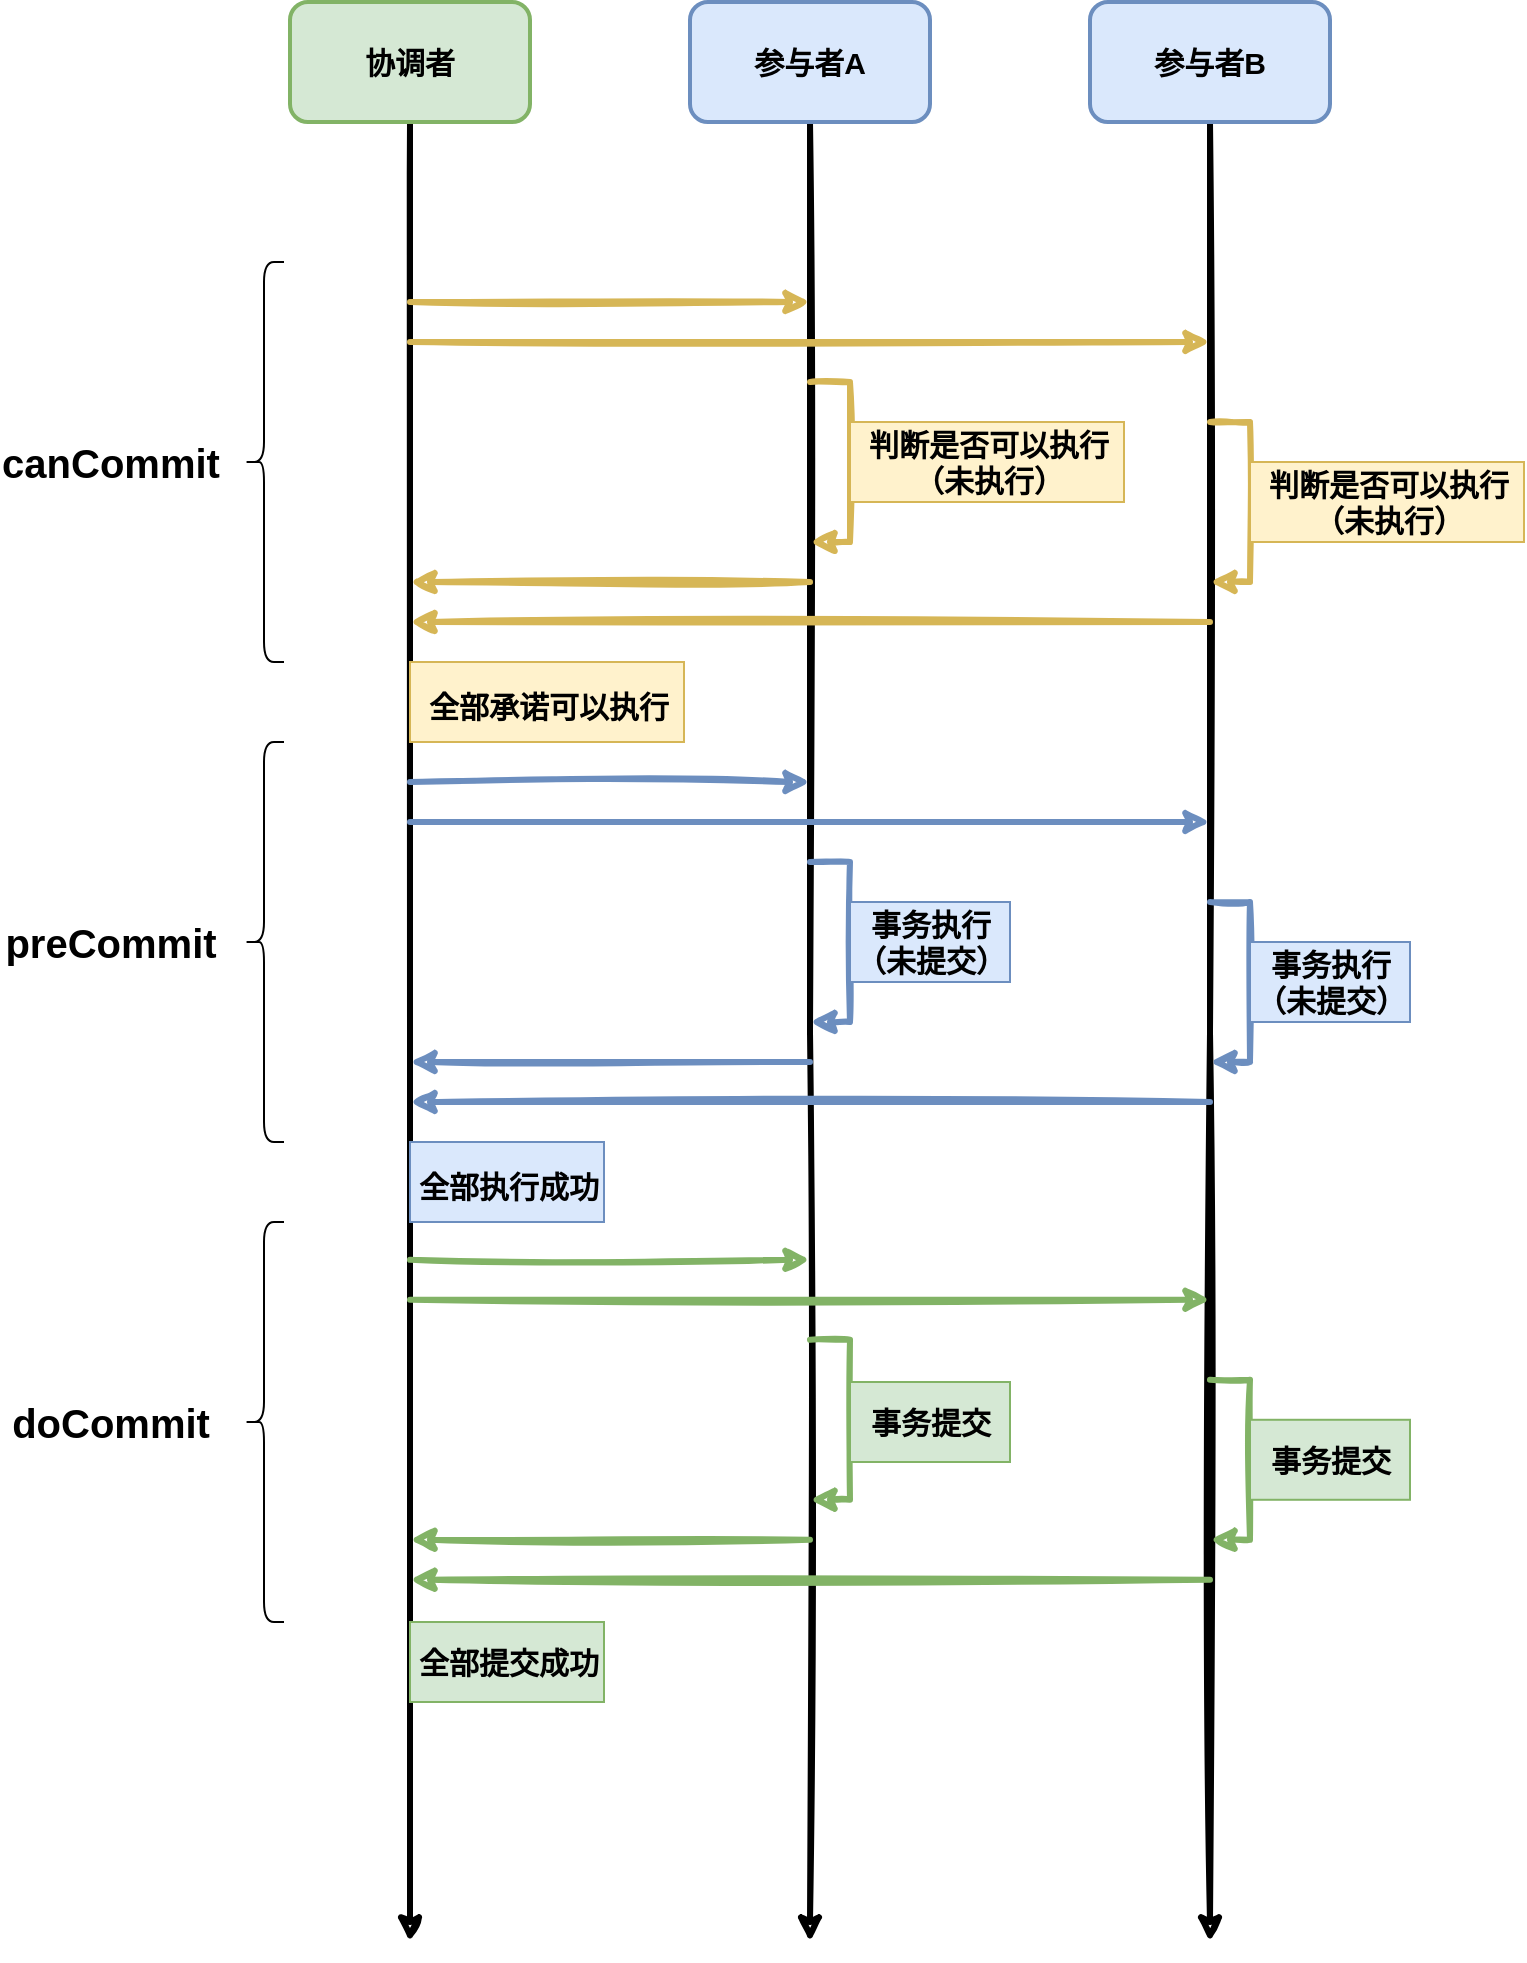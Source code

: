 <mxfile version="20.6.0" type="github">
  <diagram id="_Vs_0Y8FpCrknEBkXIEZ" name="第 1 页">
    <mxGraphModel dx="1577" dy="890" grid="1" gridSize="10" guides="1" tooltips="1" connect="1" arrows="1" fold="1" page="1" pageScale="1" pageWidth="827" pageHeight="1169" math="0" shadow="0">
      <root>
        <mxCell id="0" />
        <mxCell id="1" parent="0" />
        <mxCell id="BWcsRzhBrhYCPuVQW7_F-1" style="edgeStyle=orthogonalEdgeStyle;rounded=0;orthogonalLoop=1;jettySize=auto;html=1;fontSize=15;strokeWidth=3;sketch=1;" edge="1" parent="1" source="BWcsRzhBrhYCPuVQW7_F-2">
          <mxGeometry relative="1" as="geometry">
            <mxPoint x="223" y="1000" as="targetPoint" />
          </mxGeometry>
        </mxCell>
        <mxCell id="BWcsRzhBrhYCPuVQW7_F-2" value="协调者" style="rounded=1;whiteSpace=wrap;html=1;strokeWidth=2;fillWeight=4;hachureGap=8;hachureAngle=45;fillColor=#d5e8d4;sketch=0;strokeColor=#82b366;fontSize=15;fontStyle=1" vertex="1" parent="1">
          <mxGeometry x="163" y="30" width="120" height="60" as="geometry" />
        </mxCell>
        <mxCell id="BWcsRzhBrhYCPuVQW7_F-3" style="edgeStyle=orthogonalEdgeStyle;rounded=0;orthogonalLoop=1;jettySize=auto;html=1;fontSize=15;strokeWidth=3;sketch=1;" edge="1" parent="1" source="BWcsRzhBrhYCPuVQW7_F-4">
          <mxGeometry relative="1" as="geometry">
            <mxPoint x="423" y="1000" as="targetPoint" />
          </mxGeometry>
        </mxCell>
        <mxCell id="BWcsRzhBrhYCPuVQW7_F-4" value="参与者A" style="rounded=1;whiteSpace=wrap;html=1;strokeWidth=2;fillWeight=4;hachureGap=8;hachureAngle=45;fillColor=#dae8fc;sketch=0;strokeColor=#6c8ebf;fontSize=15;fontStyle=1" vertex="1" parent="1">
          <mxGeometry x="363" y="30" width="120" height="60" as="geometry" />
        </mxCell>
        <mxCell id="BWcsRzhBrhYCPuVQW7_F-5" style="edgeStyle=orthogonalEdgeStyle;rounded=0;orthogonalLoop=1;jettySize=auto;html=1;fontSize=15;strokeWidth=3;sketch=1;" edge="1" parent="1" source="BWcsRzhBrhYCPuVQW7_F-6">
          <mxGeometry relative="1" as="geometry">
            <mxPoint x="623" y="1000" as="targetPoint" />
          </mxGeometry>
        </mxCell>
        <mxCell id="BWcsRzhBrhYCPuVQW7_F-6" value="参与者B" style="rounded=1;whiteSpace=wrap;html=1;strokeWidth=2;fillWeight=4;hachureGap=8;hachureAngle=45;fillColor=#dae8fc;sketch=0;strokeColor=#6c8ebf;fontSize=15;fontStyle=1" vertex="1" parent="1">
          <mxGeometry x="563" y="30" width="120" height="60" as="geometry" />
        </mxCell>
        <mxCell id="BWcsRzhBrhYCPuVQW7_F-7" value="" style="endArrow=classic;html=1;rounded=0;sketch=1;strokeWidth=3;fontSize=14;fillColor=#fff2cc;strokeColor=#d6b656;" edge="1" parent="1">
          <mxGeometry width="50" height="50" relative="1" as="geometry">
            <mxPoint x="223.0" y="180.0" as="sourcePoint" />
            <mxPoint x="423.0" y="180.0" as="targetPoint" />
          </mxGeometry>
        </mxCell>
        <mxCell id="BWcsRzhBrhYCPuVQW7_F-8" value="" style="endArrow=classic;html=1;rounded=0;sketch=1;strokeWidth=3;fontSize=15;fillColor=#fff2cc;strokeColor=#d6b656;" edge="1" parent="1">
          <mxGeometry width="50" height="50" relative="1" as="geometry">
            <mxPoint x="423.0" y="320.0" as="sourcePoint" />
            <mxPoint x="223.0" y="320.0" as="targetPoint" />
          </mxGeometry>
        </mxCell>
        <mxCell id="BWcsRzhBrhYCPuVQW7_F-9" value="" style="endArrow=classic;html=1;rounded=0;sketch=1;strokeWidth=3;fontSize=14;fillColor=#fff2cc;strokeColor=#d6b656;" edge="1" parent="1">
          <mxGeometry width="50" height="50" relative="1" as="geometry">
            <mxPoint x="423" y="220.0" as="sourcePoint" />
            <mxPoint x="423" y="300" as="targetPoint" />
            <Array as="points">
              <mxPoint x="443" y="220" />
              <mxPoint x="443" y="300" />
            </Array>
          </mxGeometry>
        </mxCell>
        <mxCell id="BWcsRzhBrhYCPuVQW7_F-10" value="" style="endArrow=classic;html=1;rounded=0;sketch=1;strokeWidth=3;fontSize=14;fillColor=#fff2cc;strokeColor=#d6b656;" edge="1" parent="1">
          <mxGeometry width="50" height="50" relative="1" as="geometry">
            <mxPoint x="223" y="200.0" as="sourcePoint" />
            <mxPoint x="623" y="200" as="targetPoint" />
          </mxGeometry>
        </mxCell>
        <mxCell id="BWcsRzhBrhYCPuVQW7_F-11" value="" style="endArrow=classic;html=1;rounded=0;sketch=1;strokeWidth=3;fontSize=15;fillColor=#fff2cc;strokeColor=#d6b656;" edge="1" parent="1">
          <mxGeometry width="50" height="50" relative="1" as="geometry">
            <mxPoint x="623" y="340" as="sourcePoint" />
            <mxPoint x="223" y="340.0" as="targetPoint" />
          </mxGeometry>
        </mxCell>
        <mxCell id="BWcsRzhBrhYCPuVQW7_F-12" value="" style="endArrow=classic;html=1;rounded=0;sketch=1;strokeWidth=3;fontSize=14;fillColor=#fff2cc;strokeColor=#d6b656;" edge="1" parent="1">
          <mxGeometry width="50" height="50" relative="1" as="geometry">
            <mxPoint x="623" y="240.0" as="sourcePoint" />
            <mxPoint x="623" y="320" as="targetPoint" />
            <Array as="points">
              <mxPoint x="643" y="240" />
              <mxPoint x="643" y="320" />
            </Array>
          </mxGeometry>
        </mxCell>
        <mxCell id="BWcsRzhBrhYCPuVQW7_F-13" value="" style="endArrow=classic;html=1;rounded=0;sketch=1;strokeWidth=3;fontSize=14;fillColor=#d5e8d4;strokeColor=#82b366;" edge="1" parent="1">
          <mxGeometry width="50" height="50" relative="1" as="geometry">
            <mxPoint x="223" y="658.89" as="sourcePoint" />
            <mxPoint x="423" y="658.89" as="targetPoint" />
          </mxGeometry>
        </mxCell>
        <mxCell id="BWcsRzhBrhYCPuVQW7_F-14" value="" style="endArrow=classic;html=1;rounded=0;sketch=1;strokeWidth=3;fontSize=15;fillColor=#d5e8d4;strokeColor=#82b366;" edge="1" parent="1">
          <mxGeometry width="50" height="50" relative="1" as="geometry">
            <mxPoint x="423" y="798.89" as="sourcePoint" />
            <mxPoint x="223" y="798.89" as="targetPoint" />
          </mxGeometry>
        </mxCell>
        <mxCell id="BWcsRzhBrhYCPuVQW7_F-15" value="" style="endArrow=classic;html=1;rounded=0;sketch=1;strokeWidth=3;fontSize=14;fillColor=#d5e8d4;strokeColor=#82b366;" edge="1" parent="1">
          <mxGeometry width="50" height="50" relative="1" as="geometry">
            <mxPoint x="423" y="698.89" as="sourcePoint" />
            <mxPoint x="423" y="778.89" as="targetPoint" />
            <Array as="points">
              <mxPoint x="443" y="698.89" />
              <mxPoint x="443" y="778.89" />
            </Array>
          </mxGeometry>
        </mxCell>
        <mxCell id="BWcsRzhBrhYCPuVQW7_F-16" value="" style="endArrow=classic;html=1;rounded=0;sketch=1;strokeWidth=3;fontSize=14;fillColor=#d5e8d4;strokeColor=#82b366;" edge="1" parent="1">
          <mxGeometry width="50" height="50" relative="1" as="geometry">
            <mxPoint x="223" y="678.89" as="sourcePoint" />
            <mxPoint x="623" y="678.89" as="targetPoint" />
          </mxGeometry>
        </mxCell>
        <mxCell id="BWcsRzhBrhYCPuVQW7_F-17" value="" style="endArrow=classic;html=1;rounded=0;sketch=1;strokeWidth=3;fontSize=15;fillColor=#d5e8d4;strokeColor=#82b366;" edge="1" parent="1">
          <mxGeometry width="50" height="50" relative="1" as="geometry">
            <mxPoint x="623" y="818.89" as="sourcePoint" />
            <mxPoint x="223" y="818.89" as="targetPoint" />
          </mxGeometry>
        </mxCell>
        <mxCell id="BWcsRzhBrhYCPuVQW7_F-18" value="" style="endArrow=classic;html=1;rounded=0;sketch=1;strokeWidth=3;fontSize=14;fillColor=#d5e8d4;strokeColor=#82b366;" edge="1" parent="1">
          <mxGeometry width="50" height="50" relative="1" as="geometry">
            <mxPoint x="623" y="718.89" as="sourcePoint" />
            <mxPoint x="623" y="798.89" as="targetPoint" />
            <Array as="points">
              <mxPoint x="643" y="718.89" />
              <mxPoint x="643" y="798.89" />
            </Array>
          </mxGeometry>
        </mxCell>
        <mxCell id="BWcsRzhBrhYCPuVQW7_F-19" value="" style="shape=curlyBracket;whiteSpace=wrap;html=1;rounded=1;labelPosition=left;verticalLabelPosition=middle;align=right;verticalAlign=middle;" vertex="1" parent="1">
          <mxGeometry x="140" y="160" width="20" height="200" as="geometry" />
        </mxCell>
        <mxCell id="BWcsRzhBrhYCPuVQW7_F-20" value="canCommit" style="text;strokeColor=none;fillColor=none;html=1;fontSize=20;fontStyle=1;verticalAlign=middle;align=center;" vertex="1" parent="1">
          <mxGeometry x="23" y="240" width="100" height="40" as="geometry" />
        </mxCell>
        <mxCell id="BWcsRzhBrhYCPuVQW7_F-21" value="" style="shape=curlyBracket;whiteSpace=wrap;html=1;rounded=1;labelPosition=left;verticalLabelPosition=middle;align=right;verticalAlign=middle;" vertex="1" parent="1">
          <mxGeometry x="140" y="640" width="20" height="200" as="geometry" />
        </mxCell>
        <mxCell id="BWcsRzhBrhYCPuVQW7_F-22" value="&lt;font style=&quot;font-size: 20px;&quot;&gt;doCommit&lt;/font&gt;" style="text;strokeColor=none;fillColor=none;html=1;fontSize=24;fontStyle=1;verticalAlign=middle;align=center;" vertex="1" parent="1">
          <mxGeometry x="23" y="720" width="100" height="40" as="geometry" />
        </mxCell>
        <mxCell id="BWcsRzhBrhYCPuVQW7_F-24" value="事务提交" style="text;strokeColor=#82b366;fillColor=#d5e8d4;html=1;fontSize=15;fontStyle=1;verticalAlign=middle;align=center;" vertex="1" parent="1">
          <mxGeometry x="643" y="738.89" width="80" height="40" as="geometry" />
        </mxCell>
        <mxCell id="BWcsRzhBrhYCPuVQW7_F-25" value="事务提交" style="text;html=1;fontSize=15;fontStyle=1;verticalAlign=middle;align=center;fillColor=#d5e8d4;strokeColor=#82b366;" vertex="1" parent="1">
          <mxGeometry x="443" y="720" width="80" height="40" as="geometry" />
        </mxCell>
        <mxCell id="BWcsRzhBrhYCPuVQW7_F-26" value="判断是否可以执行&lt;br&gt;（未执行）" style="text;html=1;fontSize=15;fontStyle=1;verticalAlign=middle;align=center;labelBackgroundColor=none;fillColor=#fff2cc;strokeColor=#d6b656;" vertex="1" parent="1">
          <mxGeometry x="443" y="240" width="137" height="40" as="geometry" />
        </mxCell>
        <mxCell id="BWcsRzhBrhYCPuVQW7_F-27" value="&lt;font style=&quot;font-size: 15px;&quot;&gt;全部承诺可以执行&lt;/font&gt;" style="text;strokeColor=#d6b656;fillColor=#fff2cc;html=1;fontSize=20;fontStyle=1;verticalAlign=middle;align=center;labelBackgroundColor=none;" vertex="1" parent="1">
          <mxGeometry x="223" y="360" width="137" height="40" as="geometry" />
        </mxCell>
        <mxCell id="BWcsRzhBrhYCPuVQW7_F-28" value="" style="endArrow=classic;html=1;rounded=0;sketch=1;strokeWidth=3;fontSize=14;fillColor=#dae8fc;strokeColor=#6c8ebf;" edge="1" parent="1">
          <mxGeometry width="50" height="50" relative="1" as="geometry">
            <mxPoint x="223" y="420.0" as="sourcePoint" />
            <mxPoint x="423" y="420.0" as="targetPoint" />
          </mxGeometry>
        </mxCell>
        <mxCell id="BWcsRzhBrhYCPuVQW7_F-29" value="" style="endArrow=classic;html=1;rounded=0;sketch=1;strokeWidth=3;fontSize=15;fillColor=#dae8fc;strokeColor=#6c8ebf;" edge="1" parent="1">
          <mxGeometry width="50" height="50" relative="1" as="geometry">
            <mxPoint x="423" y="560.0" as="sourcePoint" />
            <mxPoint x="223" y="560.0" as="targetPoint" />
          </mxGeometry>
        </mxCell>
        <mxCell id="BWcsRzhBrhYCPuVQW7_F-30" value="" style="endArrow=classic;html=1;rounded=0;sketch=1;strokeWidth=3;fontSize=14;fillColor=#dae8fc;strokeColor=#6c8ebf;" edge="1" parent="1">
          <mxGeometry width="50" height="50" relative="1" as="geometry">
            <mxPoint x="423" y="460.0" as="sourcePoint" />
            <mxPoint x="423" y="540" as="targetPoint" />
            <Array as="points">
              <mxPoint x="443" y="460" />
              <mxPoint x="443" y="540" />
            </Array>
          </mxGeometry>
        </mxCell>
        <mxCell id="BWcsRzhBrhYCPuVQW7_F-31" value="" style="endArrow=classic;html=1;rounded=0;sketch=1;strokeWidth=3;fontSize=14;fillColor=#dae8fc;strokeColor=#6c8ebf;" edge="1" parent="1">
          <mxGeometry width="50" height="50" relative="1" as="geometry">
            <mxPoint x="223" y="440.0" as="sourcePoint" />
            <mxPoint x="623" y="440" as="targetPoint" />
          </mxGeometry>
        </mxCell>
        <mxCell id="BWcsRzhBrhYCPuVQW7_F-32" value="" style="endArrow=classic;html=1;rounded=0;sketch=1;strokeWidth=3;fontSize=15;fillColor=#dae8fc;strokeColor=#6c8ebf;" edge="1" parent="1">
          <mxGeometry width="50" height="50" relative="1" as="geometry">
            <mxPoint x="623" y="580" as="sourcePoint" />
            <mxPoint x="223" y="580.0" as="targetPoint" />
          </mxGeometry>
        </mxCell>
        <mxCell id="BWcsRzhBrhYCPuVQW7_F-33" value="" style="endArrow=classic;html=1;rounded=0;sketch=1;strokeWidth=3;fontSize=14;fillColor=#dae8fc;strokeColor=#6c8ebf;" edge="1" parent="1">
          <mxGeometry width="50" height="50" relative="1" as="geometry">
            <mxPoint x="623" y="480.0" as="sourcePoint" />
            <mxPoint x="623" y="560" as="targetPoint" />
            <Array as="points">
              <mxPoint x="643" y="480" />
              <mxPoint x="643" y="560" />
            </Array>
          </mxGeometry>
        </mxCell>
        <mxCell id="BWcsRzhBrhYCPuVQW7_F-34" value="" style="shape=curlyBracket;whiteSpace=wrap;html=1;rounded=1;labelPosition=left;verticalLabelPosition=middle;align=right;verticalAlign=middle;" vertex="1" parent="1">
          <mxGeometry x="140" y="400" width="20" height="200" as="geometry" />
        </mxCell>
        <mxCell id="BWcsRzhBrhYCPuVQW7_F-35" value="&lt;span style=&quot;font-size: 20px;&quot;&gt;preCommit&lt;/span&gt;" style="text;strokeColor=none;fillColor=none;html=1;fontSize=24;fontStyle=1;verticalAlign=middle;align=center;" vertex="1" parent="1">
          <mxGeometry x="23" y="480" width="100" height="40" as="geometry" />
        </mxCell>
        <mxCell id="BWcsRzhBrhYCPuVQW7_F-37" value="事务执行&lt;br&gt;（未提交）" style="text;html=1;fontSize=15;fontStyle=1;verticalAlign=middle;align=center;fillColor=#dae8fc;strokeColor=#6c8ebf;" vertex="1" parent="1">
          <mxGeometry x="443" y="480" width="80" height="40" as="geometry" />
        </mxCell>
        <mxCell id="BWcsRzhBrhYCPuVQW7_F-38" value="判断是否可以执行&lt;br&gt;（未执行）" style="text;html=1;fontSize=15;fontStyle=1;verticalAlign=middle;align=center;labelBackgroundColor=none;fillColor=#fff2cc;strokeColor=#d6b656;" vertex="1" parent="1">
          <mxGeometry x="643" y="260" width="137" height="40" as="geometry" />
        </mxCell>
        <mxCell id="BWcsRzhBrhYCPuVQW7_F-39" value="事务执行&lt;br&gt;（未提交）" style="text;html=1;fontSize=15;fontStyle=1;verticalAlign=middle;align=center;fillColor=#dae8fc;strokeColor=#6c8ebf;" vertex="1" parent="1">
          <mxGeometry x="643" y="500" width="80" height="40" as="geometry" />
        </mxCell>
        <mxCell id="BWcsRzhBrhYCPuVQW7_F-40" value="&lt;font style=&quot;font-size: 15px;&quot;&gt;全部执行成功&lt;/font&gt;" style="text;strokeColor=#6c8ebf;fillColor=#dae8fc;html=1;fontSize=20;fontStyle=1;verticalAlign=middle;align=center;labelBackgroundColor=none;" vertex="1" parent="1">
          <mxGeometry x="223" y="600" width="97" height="40" as="geometry" />
        </mxCell>
        <mxCell id="BWcsRzhBrhYCPuVQW7_F-41" value="全部提交成功" style="text;html=1;fontSize=15;fontStyle=1;verticalAlign=middle;align=center;fillColor=#d5e8d4;strokeColor=#82b366;" vertex="1" parent="1">
          <mxGeometry x="223" y="840" width="97" height="40" as="geometry" />
        </mxCell>
      </root>
    </mxGraphModel>
  </diagram>
</mxfile>
